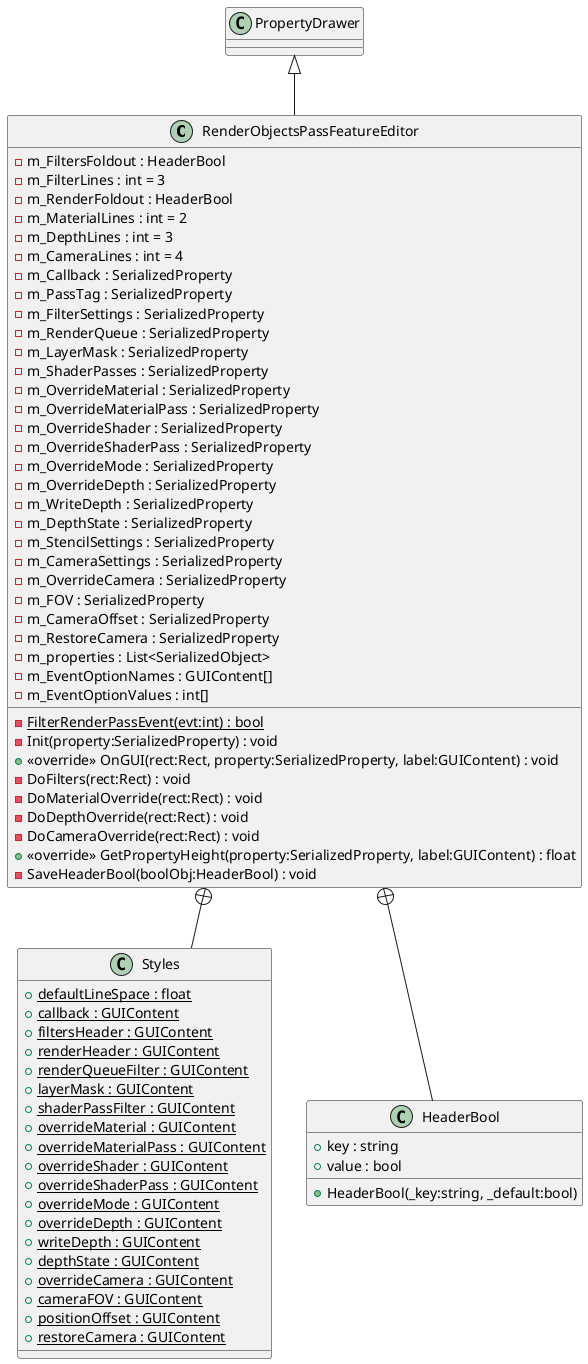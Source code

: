 @startuml
class RenderObjectsPassFeatureEditor {
    - m_FiltersFoldout : HeaderBool
    - m_FilterLines : int = 3
    - m_RenderFoldout : HeaderBool
    - m_MaterialLines : int = 2
    - m_DepthLines : int = 3
    - m_CameraLines : int = 4
    - m_Callback : SerializedProperty
    - m_PassTag : SerializedProperty
    - m_FilterSettings : SerializedProperty
    - m_RenderQueue : SerializedProperty
    - m_LayerMask : SerializedProperty
    - m_ShaderPasses : SerializedProperty
    - m_OverrideMaterial : SerializedProperty
    - m_OverrideMaterialPass : SerializedProperty
    - m_OverrideShader : SerializedProperty
    - m_OverrideShaderPass : SerializedProperty
    - m_OverrideMode : SerializedProperty
    - m_OverrideDepth : SerializedProperty
    - m_WriteDepth : SerializedProperty
    - m_DepthState : SerializedProperty
    - m_StencilSettings : SerializedProperty
    - m_CameraSettings : SerializedProperty
    - m_OverrideCamera : SerializedProperty
    - m_FOV : SerializedProperty
    - m_CameraOffset : SerializedProperty
    - m_RestoreCamera : SerializedProperty
    - m_properties : List<SerializedObject>
    {static} - FilterRenderPassEvent(evt:int) : bool
    - m_EventOptionNames : GUIContent[]
    - m_EventOptionValues : int[]
    - Init(property:SerializedProperty) : void
    + <<override>> OnGUI(rect:Rect, property:SerializedProperty, label:GUIContent) : void
    - DoFilters(rect:Rect) : void
    - DoMaterialOverride(rect:Rect) : void
    - DoDepthOverride(rect:Rect) : void
    - DoCameraOverride(rect:Rect) : void
    + <<override>> GetPropertyHeight(property:SerializedProperty, label:GUIContent) : float
    - SaveHeaderBool(boolObj:HeaderBool) : void
}
class Styles {
    + {static} defaultLineSpace : float
    + {static} callback : GUIContent
    + {static} filtersHeader : GUIContent
    + {static} renderHeader : GUIContent
    + {static} renderQueueFilter : GUIContent
    + {static} layerMask : GUIContent
    + {static} shaderPassFilter : GUIContent
    + {static} overrideMaterial : GUIContent
    + {static} overrideMaterialPass : GUIContent
    + {static} overrideShader : GUIContent
    + {static} overrideShaderPass : GUIContent
    + {static} overrideMode : GUIContent
    + {static} overrideDepth : GUIContent
    + {static} writeDepth : GUIContent
    + {static} depthState : GUIContent
    + {static} overrideCamera : GUIContent
    + {static} cameraFOV : GUIContent
    + {static} positionOffset : GUIContent
    + {static} restoreCamera : GUIContent
}
class HeaderBool {
    + key : string
    + value : bool
    + HeaderBool(_key:string, _default:bool)
}
PropertyDrawer <|-- RenderObjectsPassFeatureEditor
RenderObjectsPassFeatureEditor +-- Styles
RenderObjectsPassFeatureEditor +-- HeaderBool
@enduml
